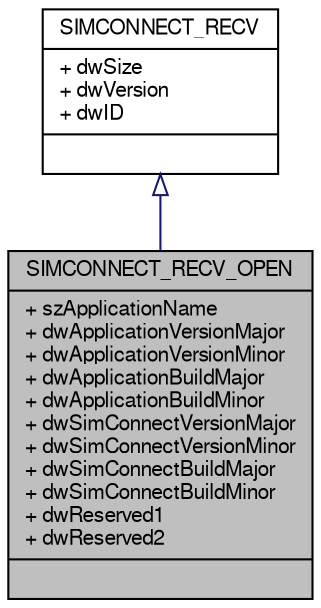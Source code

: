 digraph "SIMCONNECT_RECV_OPEN"
{
  bgcolor="transparent";
  edge [fontname="FreeSans",fontsize="10",labelfontname="FreeSans",labelfontsize="10"];
  node [fontname="FreeSans",fontsize="10",shape=record];
  Node1 [label="{SIMCONNECT_RECV_OPEN\n|+ szApplicationName\l+ dwApplicationVersionMajor\l+ dwApplicationVersionMinor\l+ dwApplicationBuildMajor\l+ dwApplicationBuildMinor\l+ dwSimConnectVersionMajor\l+ dwSimConnectVersionMinor\l+ dwSimConnectBuildMajor\l+ dwSimConnectBuildMinor\l+ dwReserved1\l+ dwReserved2\l|}",height=0.2,width=0.4,color="black", fillcolor="grey75", style="filled" fontcolor="black"];
  Node2 -> Node1 [dir="back",color="midnightblue",fontsize="10",style="solid",arrowtail="onormal",fontname="FreeSans"];
  Node2 [label="{SIMCONNECT_RECV\n|+ dwSize\l+ dwVersion\l+ dwID\l|}",height=0.2,width=0.4,color="black",URL="$structSIMCONNECT__RECV.html"];
}
